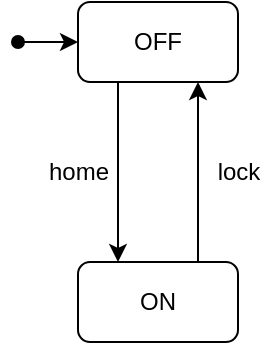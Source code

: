 <mxfile version="11.2.8" type="device" pages="1"><diagram id="KyyjR69hYbcUKCOmqxQM" name="Page-1"><mxGraphModel dx="446" dy="781" grid="1" gridSize="10" guides="1" tooltips="1" connect="1" arrows="1" fold="1" page="1" pageScale="1" pageWidth="850" pageHeight="1100" math="0" shadow="0"><root><mxCell id="0"/><mxCell id="1" parent="0"/><mxCell id="vkxwzqPlxqG7_8QJXLYx-6" value="OFF" style="rounded=1;whiteSpace=wrap;html=1;labelBackgroundColor=none;" vertex="1" parent="1"><mxGeometry x="160" y="110" width="80" height="40" as="geometry"/></mxCell><mxCell id="vkxwzqPlxqG7_8QJXLYx-10" style="edgeStyle=orthogonalEdgeStyle;rounded=0;orthogonalLoop=1;jettySize=auto;html=1;exitX=0.75;exitY=0;exitDx=0;exitDy=0;entryX=0.75;entryY=1;entryDx=0;entryDy=0;labelBackgroundColor=none;startArrow=none;startFill=0;" edge="1" parent="1" source="vkxwzqPlxqG7_8QJXLYx-7" target="vkxwzqPlxqG7_8QJXLYx-6"><mxGeometry relative="1" as="geometry"/></mxCell><mxCell id="vkxwzqPlxqG7_8QJXLYx-12" value="lock" style="text;html=1;resizable=0;points=[];align=center;verticalAlign=middle;labelBackgroundColor=none;" vertex="1" connectable="0" parent="vkxwzqPlxqG7_8QJXLYx-10"><mxGeometry x="-0.244" y="1" relative="1" as="geometry"><mxPoint x="21" y="-11" as="offset"/></mxGeometry></mxCell><mxCell id="vkxwzqPlxqG7_8QJXLYx-7" value="ON" style="rounded=1;whiteSpace=wrap;html=1;labelBackgroundColor=none;" vertex="1" parent="1"><mxGeometry x="160" y="240" width="80" height="40" as="geometry"/></mxCell><mxCell id="vkxwzqPlxqG7_8QJXLYx-8" value="" style="endArrow=classic;html=1;labelBackgroundColor=none;entryX=0;entryY=0.5;entryDx=0;entryDy=0;startArrow=oval;startFill=1;" edge="1" parent="1" target="vkxwzqPlxqG7_8QJXLYx-6"><mxGeometry width="50" height="50" relative="1" as="geometry"><mxPoint x="130" y="130" as="sourcePoint"/><mxPoint x="210" y="300" as="targetPoint"/></mxGeometry></mxCell><mxCell id="vkxwzqPlxqG7_8QJXLYx-9" value="" style="endArrow=classic;html=1;labelBackgroundColor=none;exitX=0.25;exitY=1;exitDx=0;exitDy=0;entryX=0.25;entryY=0;entryDx=0;entryDy=0;" edge="1" parent="1" source="vkxwzqPlxqG7_8QJXLYx-6" target="vkxwzqPlxqG7_8QJXLYx-7"><mxGeometry width="50" height="50" relative="1" as="geometry"><mxPoint x="120" y="350" as="sourcePoint"/><mxPoint x="170" y="300" as="targetPoint"/></mxGeometry></mxCell><mxCell id="vkxwzqPlxqG7_8QJXLYx-11" value="home" style="text;html=1;resizable=0;points=[];align=center;verticalAlign=middle;labelBackgroundColor=none;" vertex="1" connectable="0" parent="vkxwzqPlxqG7_8QJXLYx-9"><mxGeometry x="0.311" y="3" relative="1" as="geometry"><mxPoint x="-23" y="-14" as="offset"/></mxGeometry></mxCell></root></mxGraphModel></diagram></mxfile>